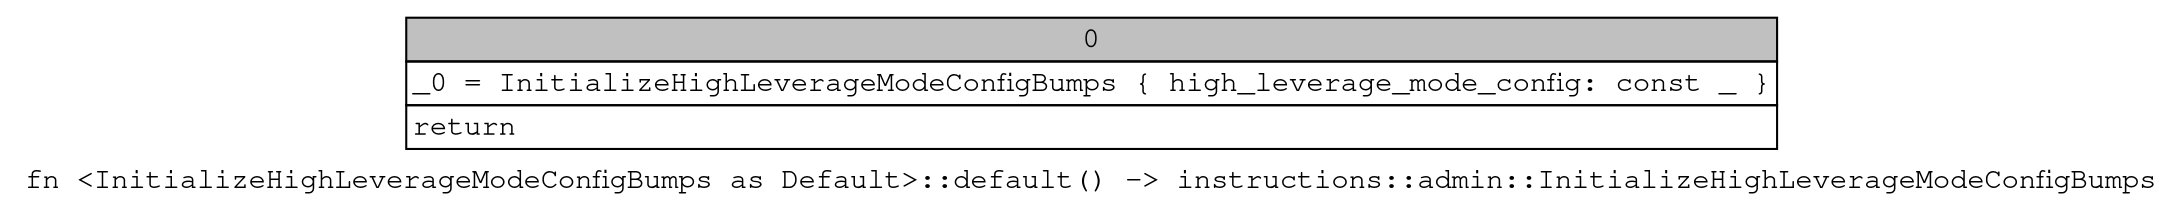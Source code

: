 digraph Mir_0_8092 {
    graph [fontname="Courier, monospace"];
    node [fontname="Courier, monospace"];
    edge [fontname="Courier, monospace"];
    label=<fn &lt;InitializeHighLeverageModeConfigBumps as Default&gt;::default() -&gt; instructions::admin::InitializeHighLeverageModeConfigBumps<br align="left"/>>;
    bb0__0_8092 [shape="none", label=<<table border="0" cellborder="1" cellspacing="0"><tr><td bgcolor="gray" align="center" colspan="1">0</td></tr><tr><td align="left" balign="left">_0 = InitializeHighLeverageModeConfigBumps { high_leverage_mode_config: const _ }<br/></td></tr><tr><td align="left">return</td></tr></table>>];
}
